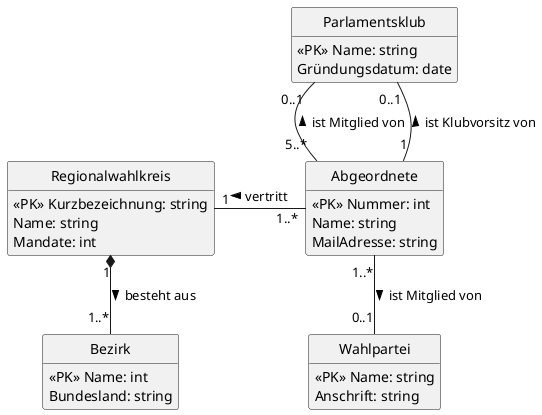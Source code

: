 @startuml Nationalrat

hide circle
hide methods

class Abgeordnete
{
    <<PK>> Nummer: int
    Name: string
    MailAdresse: string
}

class Regionalwahlkreis
{
    <<PK>> Kurzbezeichnung: string
    Name: string
    Mandate: int
}

class Bezirk
{
    <<PK>> Name: int
    Bundesland: string
}

class Wahlpartei
{
    <<PK>> Name: string
    Anschrift: string
}

class Parlamentsklub
{
    <<PK>> Name: string
    Gründungsdatum: date
}

Abgeordnete "1..*" -left- "1" Regionalwahlkreis : vertritt >
Regionalwahlkreis "1" *-down- "1..*" Bezirk : besteht aus >
Abgeordnete "1..*" -down- "0..1" Wahlpartei : ist Mitglied von >
Abgeordnete "5..*" -up- "0..1" Parlamentsklub : ist Mitglied von >
Abgeordnete "1" -up- "0..1" Parlamentsklub : ist Klubvorsitz von >

@enduml